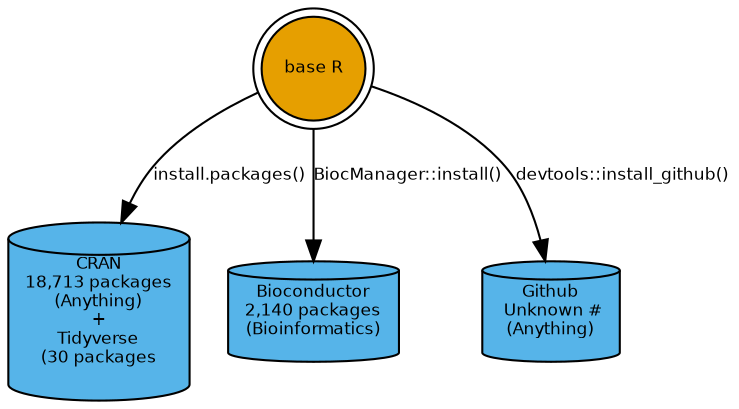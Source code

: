 digraph workflow {
  graph [layout = dot,
         rankdir = TB]

  node [shape = doublecircle,
        style = filled,
        fontcolor = black,
        fontsize = 8,
        fontname = "Helvetica",
        fillcolor = "#E69F00"];

  baser [label = "base R"];

  node [shape = cylinder,
        style = filled,
        fontcolor = black,
        fontsize = 8,
        fontname = "Helvetica",
        fillcolor = "#56B4E9"];
  cran [label = "CRAN\n18,713 packages\n(Anything)\n+\nTidyverse\n(30 packages"];

  bioc [label = "Bioconductor\n2,140 packages\n(Bioinformatics)" ];
  gh [label = "Github\n Unknown #\n(Anything)"];


  edge [fontcolor = black,
        fontname = "Helvetica",
        fontsize = 8];

  baser -> cran [label = "install.packages()"]
  baser -> bioc [label = "BiocManager::install()"]
  baser -> gh [label = "devtools::install_github()"];
}
